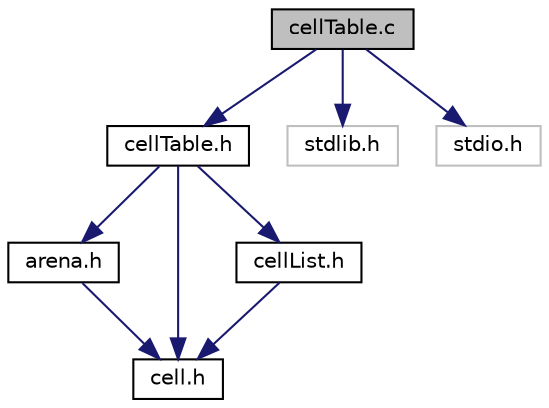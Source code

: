 digraph "cellTable.c"
{
  edge [fontname="Helvetica",fontsize="10",labelfontname="Helvetica",labelfontsize="10"];
  node [fontname="Helvetica",fontsize="10",shape=record];
  Node1 [label="cellTable.c",height=0.2,width=0.4,color="black", fillcolor="grey75", style="filled", fontcolor="black"];
  Node1 -> Node2 [color="midnightblue",fontsize="10",style="solid",fontname="Helvetica"];
  Node2 [label="cellTable.h",height=0.2,width=0.4,color="black", fillcolor="white", style="filled",URL="$cellTable_8h.html",tooltip="We create a table of 2D array in here, where we will put the cells. "];
  Node2 -> Node3 [color="midnightblue",fontsize="10",style="solid",fontname="Helvetica"];
  Node3 [label="arena.h",height=0.2,width=0.4,color="black", fillcolor="white", style="filled",URL="$arena_8h.html",tooltip="Arena is used to check if the concrete cell is in the area given by the user or not. It has the values of sizes given by the user. "];
  Node3 -> Node4 [color="midnightblue",fontsize="10",style="solid",fontname="Helvetica"];
  Node4 [label="cell.h",height=0.2,width=0.4,color="black", fillcolor="white", style="filled",URL="$cell_8h.html",tooltip="The Life Game consists of a universe which contains live cells. Тhey appear and dissapear according t..."];
  Node2 -> Node5 [color="midnightblue",fontsize="10",style="solid",fontname="Helvetica"];
  Node5 [label="cellList.h",height=0.2,width=0.4,color="black", fillcolor="white", style="filled",URL="$cellList_8h.html",tooltip="Creating the list of cells, with its size. "];
  Node5 -> Node4 [color="midnightblue",fontsize="10",style="solid",fontname="Helvetica"];
  Node2 -> Node4 [color="midnightblue",fontsize="10",style="solid",fontname="Helvetica"];
  Node1 -> Node6 [color="midnightblue",fontsize="10",style="solid",fontname="Helvetica"];
  Node6 [label="stdlib.h",height=0.2,width=0.4,color="grey75", fillcolor="white", style="filled"];
  Node1 -> Node7 [color="midnightblue",fontsize="10",style="solid",fontname="Helvetica"];
  Node7 [label="stdio.h",height=0.2,width=0.4,color="grey75", fillcolor="white", style="filled"];
}
